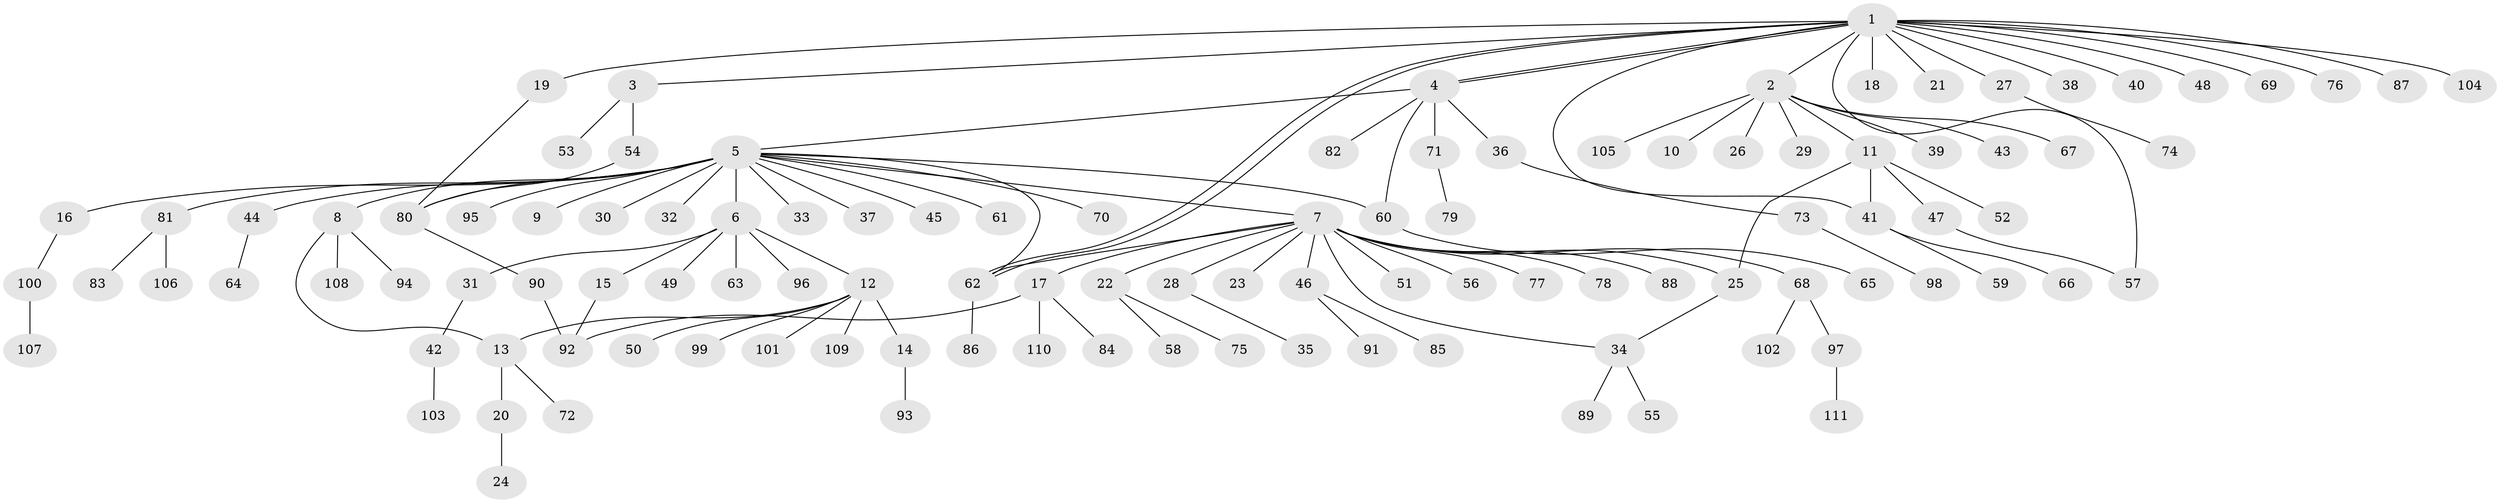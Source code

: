 // coarse degree distribution, {19: 0.011627906976744186, 8: 0.011627906976744186, 3: 0.06976744186046512, 7: 0.011627906976744186, 18: 0.011627906976744186, 6: 0.03488372093023256, 16: 0.011627906976744186, 4: 0.046511627906976744, 1: 0.6976744186046512, 2: 0.09302325581395349}
// Generated by graph-tools (version 1.1) at 2025/41/03/06/25 10:41:50]
// undirected, 111 vertices, 124 edges
graph export_dot {
graph [start="1"]
  node [color=gray90,style=filled];
  1;
  2;
  3;
  4;
  5;
  6;
  7;
  8;
  9;
  10;
  11;
  12;
  13;
  14;
  15;
  16;
  17;
  18;
  19;
  20;
  21;
  22;
  23;
  24;
  25;
  26;
  27;
  28;
  29;
  30;
  31;
  32;
  33;
  34;
  35;
  36;
  37;
  38;
  39;
  40;
  41;
  42;
  43;
  44;
  45;
  46;
  47;
  48;
  49;
  50;
  51;
  52;
  53;
  54;
  55;
  56;
  57;
  58;
  59;
  60;
  61;
  62;
  63;
  64;
  65;
  66;
  67;
  68;
  69;
  70;
  71;
  72;
  73;
  74;
  75;
  76;
  77;
  78;
  79;
  80;
  81;
  82;
  83;
  84;
  85;
  86;
  87;
  88;
  89;
  90;
  91;
  92;
  93;
  94;
  95;
  96;
  97;
  98;
  99;
  100;
  101;
  102;
  103;
  104;
  105;
  106;
  107;
  108;
  109;
  110;
  111;
  1 -- 2;
  1 -- 3;
  1 -- 4;
  1 -- 4;
  1 -- 18;
  1 -- 19;
  1 -- 21;
  1 -- 27;
  1 -- 38;
  1 -- 40;
  1 -- 41;
  1 -- 48;
  1 -- 57;
  1 -- 62;
  1 -- 62;
  1 -- 69;
  1 -- 76;
  1 -- 87;
  1 -- 104;
  2 -- 10;
  2 -- 11;
  2 -- 26;
  2 -- 29;
  2 -- 39;
  2 -- 43;
  2 -- 67;
  2 -- 105;
  3 -- 53;
  3 -- 54;
  4 -- 5;
  4 -- 36;
  4 -- 60;
  4 -- 71;
  4 -- 82;
  5 -- 6;
  5 -- 7;
  5 -- 8;
  5 -- 9;
  5 -- 16;
  5 -- 30;
  5 -- 32;
  5 -- 33;
  5 -- 37;
  5 -- 44;
  5 -- 45;
  5 -- 60;
  5 -- 61;
  5 -- 62;
  5 -- 70;
  5 -- 80;
  5 -- 81;
  5 -- 95;
  6 -- 12;
  6 -- 15;
  6 -- 31;
  6 -- 49;
  6 -- 63;
  6 -- 96;
  7 -- 17;
  7 -- 22;
  7 -- 23;
  7 -- 25;
  7 -- 28;
  7 -- 34;
  7 -- 46;
  7 -- 51;
  7 -- 56;
  7 -- 62;
  7 -- 68;
  7 -- 77;
  7 -- 78;
  7 -- 88;
  8 -- 13;
  8 -- 94;
  8 -- 108;
  11 -- 25;
  11 -- 41;
  11 -- 47;
  11 -- 52;
  12 -- 13;
  12 -- 14;
  12 -- 50;
  12 -- 99;
  12 -- 101;
  12 -- 109;
  13 -- 20;
  13 -- 72;
  14 -- 93;
  15 -- 92;
  16 -- 100;
  17 -- 84;
  17 -- 92;
  17 -- 110;
  19 -- 80;
  20 -- 24;
  22 -- 58;
  22 -- 75;
  25 -- 34;
  27 -- 74;
  28 -- 35;
  31 -- 42;
  34 -- 55;
  34 -- 89;
  36 -- 73;
  41 -- 59;
  41 -- 66;
  42 -- 103;
  44 -- 64;
  46 -- 85;
  46 -- 91;
  47 -- 57;
  54 -- 80;
  60 -- 65;
  62 -- 86;
  68 -- 97;
  68 -- 102;
  71 -- 79;
  73 -- 98;
  80 -- 90;
  81 -- 83;
  81 -- 106;
  90 -- 92;
  97 -- 111;
  100 -- 107;
}
